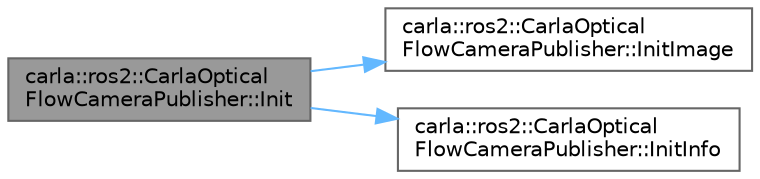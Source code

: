digraph "carla::ros2::CarlaOpticalFlowCameraPublisher::Init"
{
 // INTERACTIVE_SVG=YES
 // LATEX_PDF_SIZE
  bgcolor="transparent";
  edge [fontname=Helvetica,fontsize=10,labelfontname=Helvetica,labelfontsize=10];
  node [fontname=Helvetica,fontsize=10,shape=box,height=0.2,width=0.4];
  rankdir="LR";
  Node1 [id="Node000001",label="carla::ros2::CarlaOptical\lFlowCameraPublisher::Init",height=0.2,width=0.4,color="gray40", fillcolor="grey60", style="filled", fontcolor="black",tooltip=" "];
  Node1 -> Node2 [id="edge1_Node000001_Node000002",color="steelblue1",style="solid",tooltip=" "];
  Node2 [id="Node000002",label="carla::ros2::CarlaOptical\lFlowCameraPublisher::InitImage",height=0.2,width=0.4,color="grey40", fillcolor="white", style="filled",URL="$d1/da1/classcarla_1_1ros2_1_1CarlaOpticalFlowCameraPublisher.html#a443c01d389959e5a1b68b9e67b8aa8ef",tooltip=" "];
  Node1 -> Node3 [id="edge2_Node000001_Node000003",color="steelblue1",style="solid",tooltip=" "];
  Node3 [id="Node000003",label="carla::ros2::CarlaOptical\lFlowCameraPublisher::InitInfo",height=0.2,width=0.4,color="grey40", fillcolor="white", style="filled",URL="$d1/da1/classcarla_1_1ros2_1_1CarlaOpticalFlowCameraPublisher.html#a76194c2ee13b8a9dec26d710dea52b5f",tooltip=" "];
}
